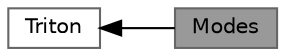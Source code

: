 digraph "Modes"
{
 // LATEX_PDF_SIZE
  bgcolor="transparent";
  edge [fontname=Helvetica,fontsize=10,labelfontname=Helvetica,labelfontsize=10];
  node [fontname=Helvetica,fontsize=10,shape=box,height=0.2,width=0.4];
  rankdir=LR;
  Node1 [label="Modes",height=0.2,width=0.4,color="gray40", fillcolor="grey60", style="filled", fontcolor="black",tooltip=" "];
  Node2 [label="Triton",height=0.2,width=0.4,color="grey40", fillcolor="white", style="filled",URL="$group__triton.html",tooltip=" "];
  Node2->Node1 [shape=plaintext, dir="back", style="solid"];
}
